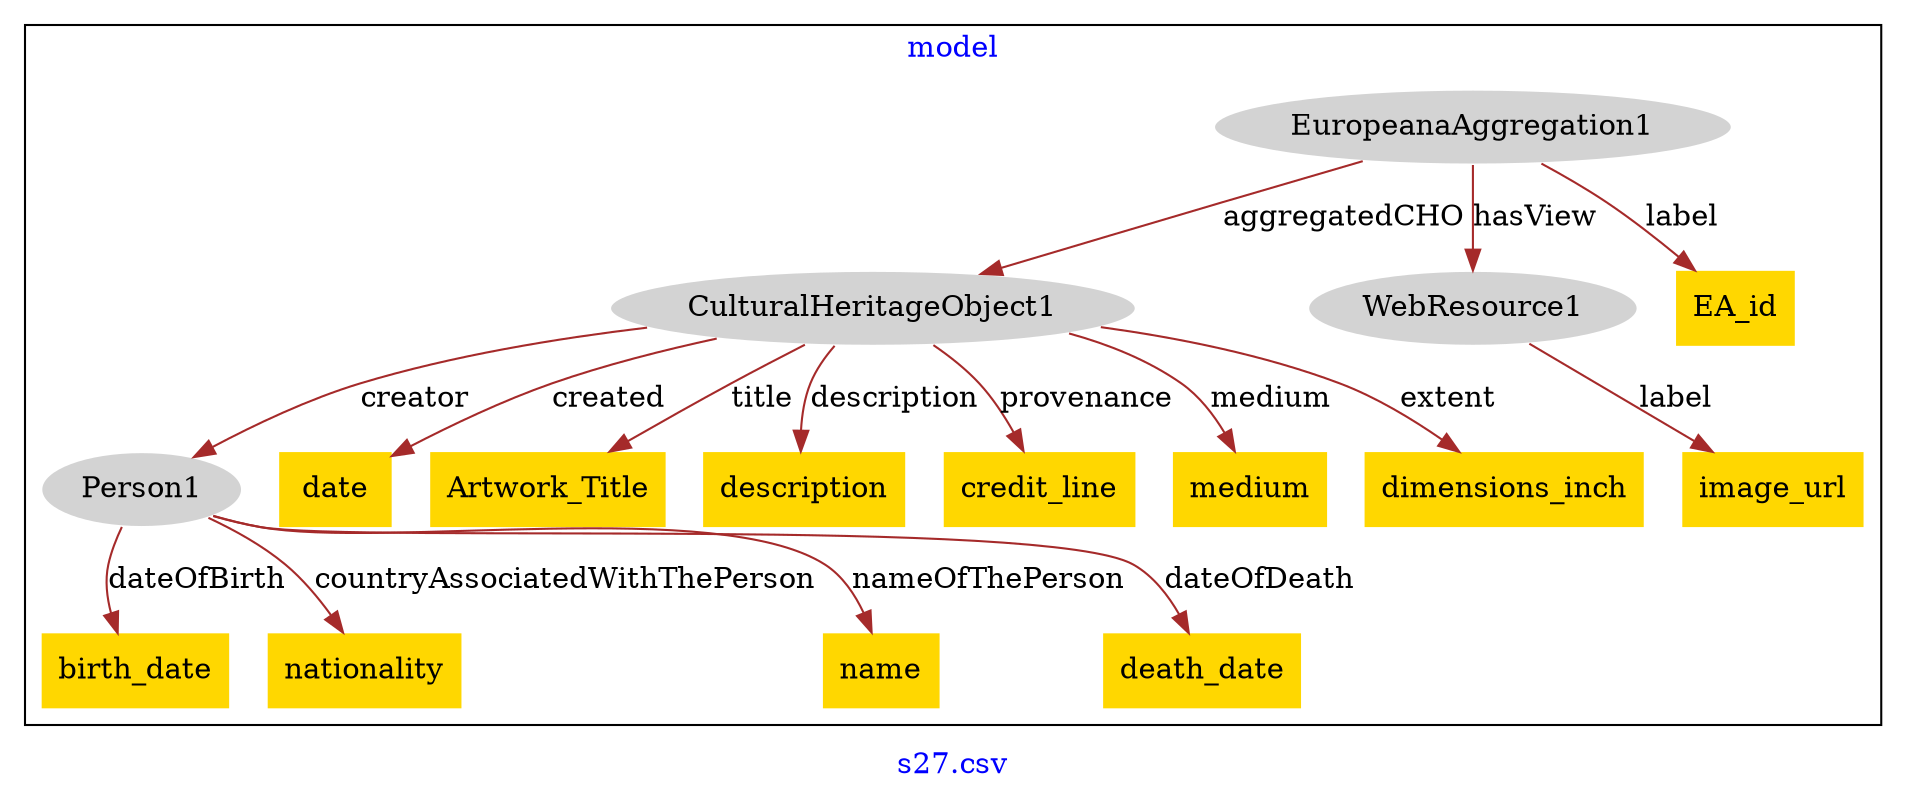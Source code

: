 digraph n0 {
fontcolor="blue"
remincross="true"
label="s27.csv"
subgraph cluster {
label="model"
n2[style="filled",color="white",fillcolor="lightgray",label="CulturalHeritageObject1"];
n3[style="filled",color="white",fillcolor="lightgray",label="Person1"];
n4[style="filled",color="white",fillcolor="lightgray",label="EuropeanaAggregation1"];
n5[style="filled",color="white",fillcolor="lightgray",label="WebResource1"];
n6[shape="plaintext",style="filled",fillcolor="gold",label="birth_date"];
n7[shape="plaintext",style="filled",fillcolor="gold",label="nationality"];
n8[shape="plaintext",style="filled",fillcolor="gold",label="name"];
n9[shape="plaintext",style="filled",fillcolor="gold",label="date"];
n10[shape="plaintext",style="filled",fillcolor="gold",label="Artwork_Title"];
n11[shape="plaintext",style="filled",fillcolor="gold",label="EA_id"];
n12[shape="plaintext",style="filled",fillcolor="gold",label="image_url"];
n13[shape="plaintext",style="filled",fillcolor="gold",label="description"];
n14[shape="plaintext",style="filled",fillcolor="gold",label="credit_line"];
n15[shape="plaintext",style="filled",fillcolor="gold",label="medium"];
n16[shape="plaintext",style="filled",fillcolor="gold",label="dimensions_inch"];
n17[shape="plaintext",style="filled",fillcolor="gold",label="death_date"];
}
n2 -> n3[color="brown",fontcolor="black",label="creator"]
n4 -> n2[color="brown",fontcolor="black",label="aggregatedCHO"]
n4 -> n5[color="brown",fontcolor="black",label="hasView"]
n3 -> n6[color="brown",fontcolor="black",label="dateOfBirth"]
n3 -> n7[color="brown",fontcolor="black",label="countryAssociatedWithThePerson"]
n3 -> n8[color="brown",fontcolor="black",label="nameOfThePerson"]
n2 -> n9[color="brown",fontcolor="black",label="created"]
n2 -> n10[color="brown",fontcolor="black",label="title"]
n4 -> n11[color="brown",fontcolor="black",label="label"]
n5 -> n12[color="brown",fontcolor="black",label="label"]
n2 -> n13[color="brown",fontcolor="black",label="description"]
n2 -> n14[color="brown",fontcolor="black",label="provenance"]
n2 -> n15[color="brown",fontcolor="black",label="medium"]
n2 -> n16[color="brown",fontcolor="black",label="extent"]
n3 -> n17[color="brown",fontcolor="black",label="dateOfDeath"]
}
